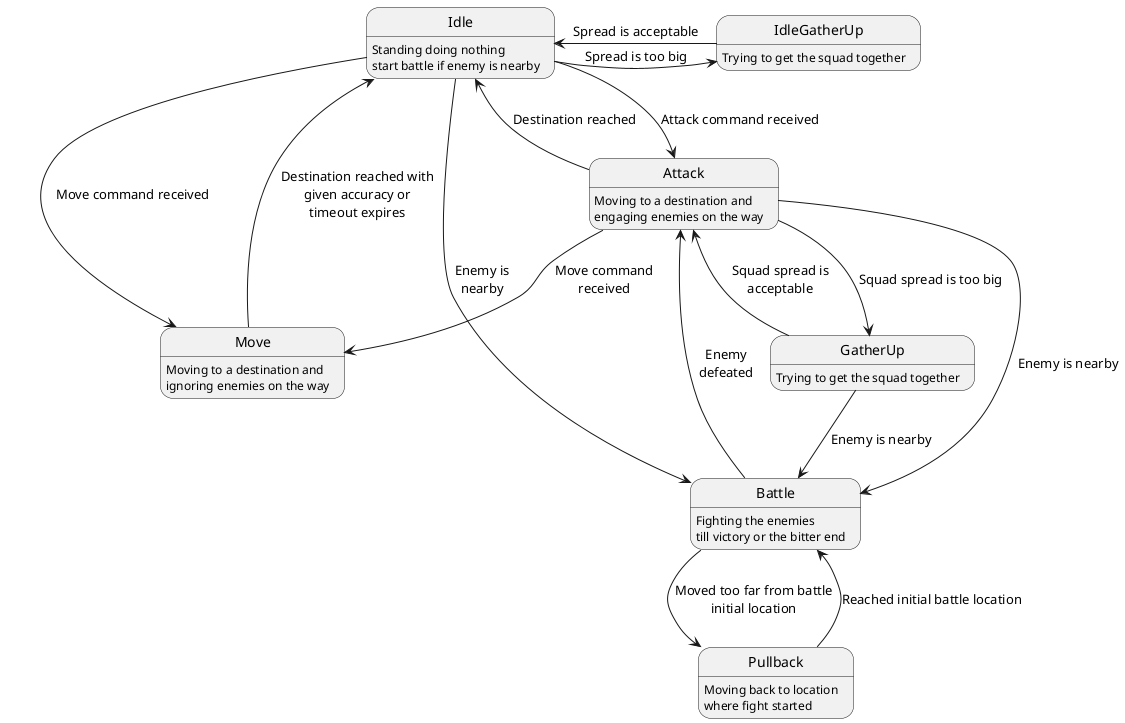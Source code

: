 @startuml squad states

state Idle : Standing doing nothing\nstart battle if enemy is nearby
state Move : Moving to a destination and\nignoring enemies on the way
state Attack : Moving to a destination and\nengaging enemies on the way
state GatherUp : Trying to get the squad together
state Battle : Fighting the enemies\ntill victory or the bitter end
state IdleGatherUp: Trying to get the squad together
state Pullback: Moving back to location\nwhere fight started

Idle --> Move: Move command received
Idle --> Attack: Attack command received
Idle --> Battle: Enemy is\nnearby
Idle -> IdleGatherUp: Spread is too big

Attack --> GatherUp: Squad spread is too big
Attack --> Battle: Enemy is nearby
Attack --> Idle: Destination reached
Attack --> Move: Move command\nreceived

GatherUp --> Attack: Squad spread is\nacceptable
GatherUp --> Battle: Enemy is nearby

Move --> Idle: Destination reached with\ngiven accuracy or\ntimeout expires

Battle --> Attack: Enemy\ndefeated
Battle --> Pullback: Moved too far from battle\ninitial location

Pullback --> Battle: Reached initial battle location

IdleGatherUp -> Idle: Spread is acceptable

@enduml